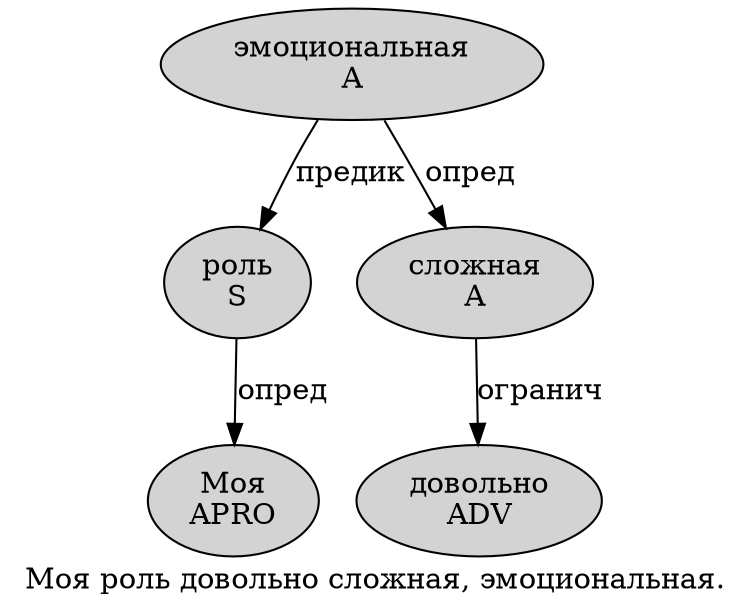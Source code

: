 digraph SENTENCE_1038 {
	graph [label="Моя роль довольно сложная, эмоциональная."]
	node [style=filled]
		0 [label="Моя
APRO" color="" fillcolor=lightgray penwidth=1 shape=ellipse]
		1 [label="роль
S" color="" fillcolor=lightgray penwidth=1 shape=ellipse]
		2 [label="довольно
ADV" color="" fillcolor=lightgray penwidth=1 shape=ellipse]
		3 [label="сложная
A" color="" fillcolor=lightgray penwidth=1 shape=ellipse]
		5 [label="эмоциональная
A" color="" fillcolor=lightgray penwidth=1 shape=ellipse]
			1 -> 0 [label="опред"]
			3 -> 2 [label="огранич"]
			5 -> 1 [label="предик"]
			5 -> 3 [label="опред"]
}